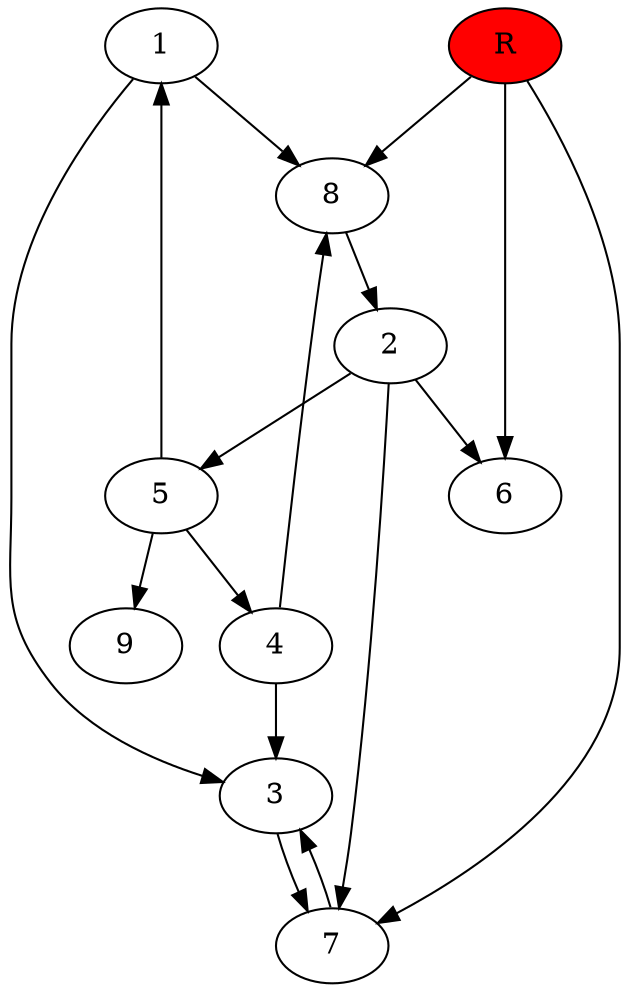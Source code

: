 digraph prb1632 {
	1
	2
	3
	4
	5
	6
	7
	8
	R [fillcolor="#ff0000" style=filled]
	1 -> 3
	1 -> 8
	2 -> 5
	2 -> 6
	2 -> 7
	3 -> 7
	4 -> 3
	4 -> 8
	5 -> 1
	5 -> 4
	5 -> 9
	7 -> 3
	8 -> 2
	R -> 6
	R -> 7
	R -> 8
}
